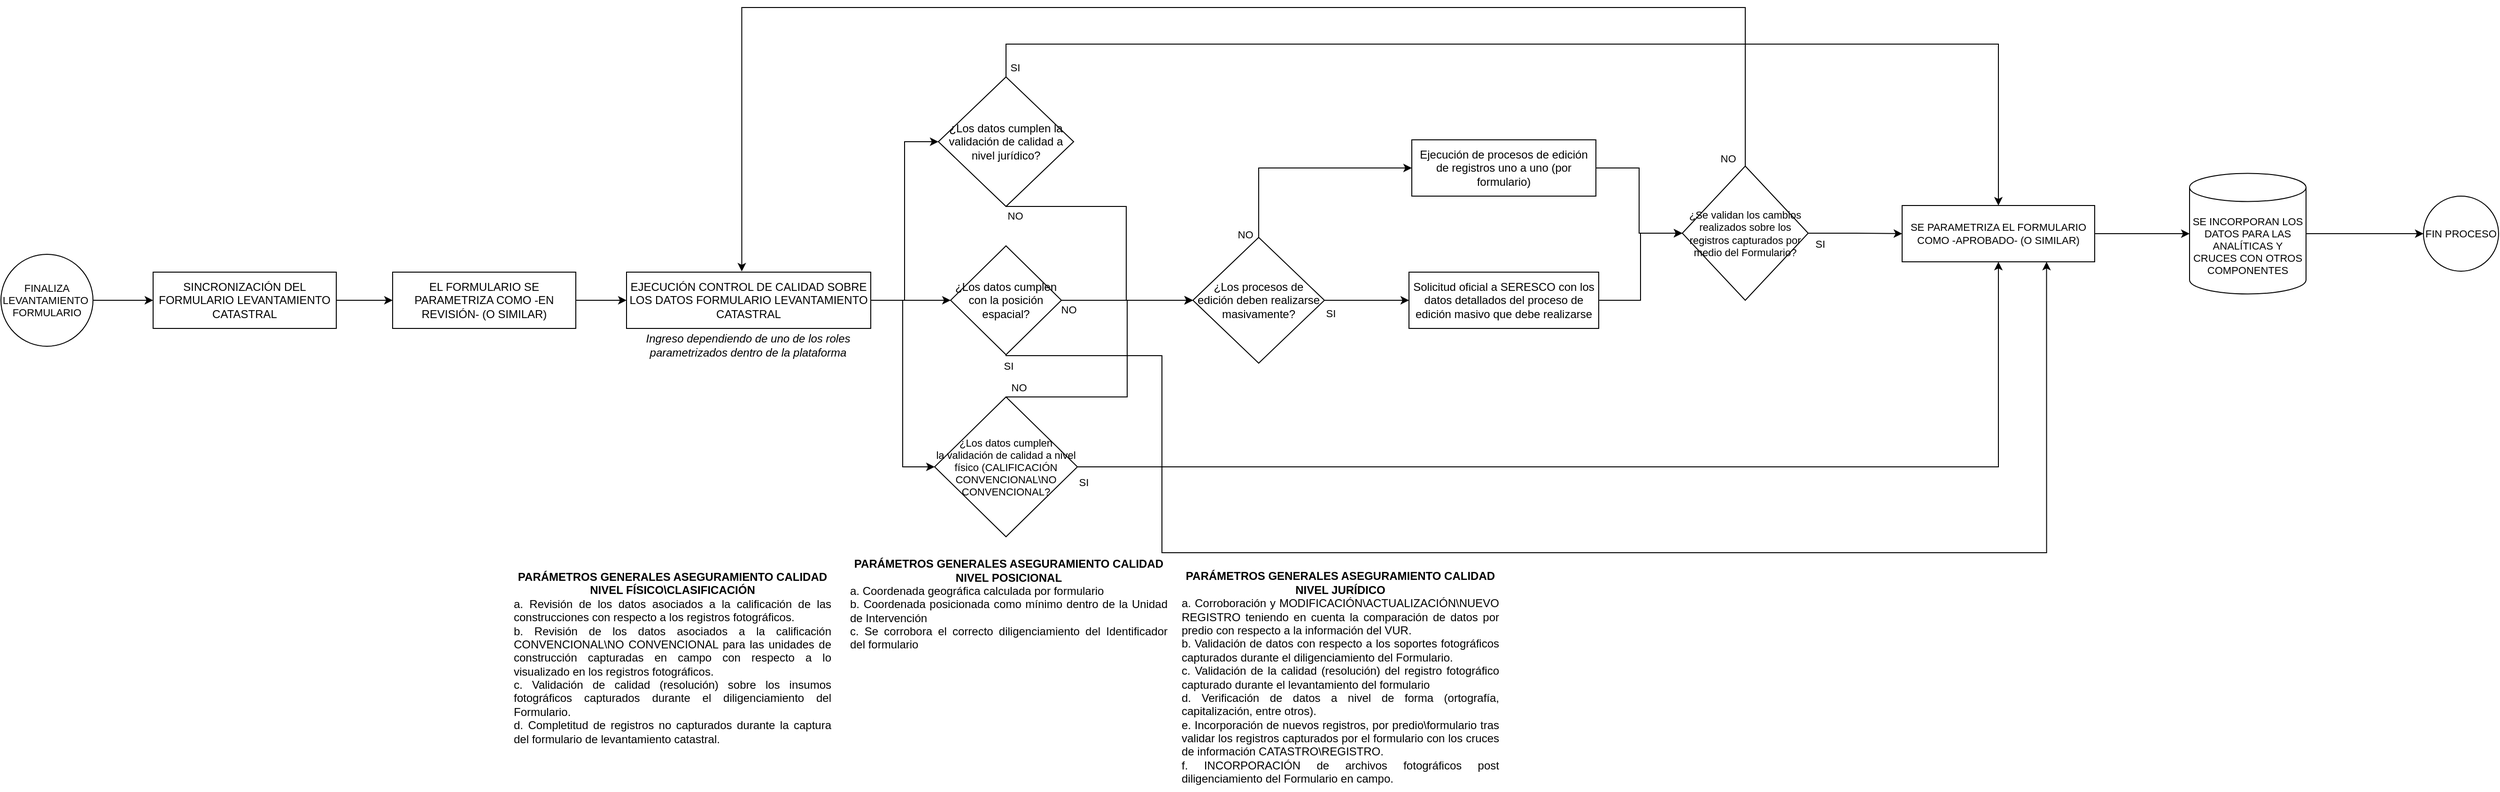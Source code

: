 <mxfile version="13.9.3" type="github">
  <diagram id="-2hV0M8G9xLFR0SR-_-U" name="Page-1">
    <mxGraphModel dx="4890" dy="2177" grid="0" gridSize="10" guides="1" tooltips="1" connect="1" arrows="1" fold="1" page="1" pageScale="1" pageWidth="827" pageHeight="1169" background="#ffffff" math="0" shadow="0">
      <root>
        <mxCell id="0" />
        <mxCell id="1" parent="0" />
        <mxCell id="RrE3iOBBxHXa1KL4GIw2-38" style="edgeStyle=orthogonalEdgeStyle;rounded=0;orthogonalLoop=1;jettySize=auto;html=1;fontSize=11;" edge="1" parent="1" source="RrE3iOBBxHXa1KL4GIw2-1" target="RrE3iOBBxHXa1KL4GIw2-37">
          <mxGeometry relative="1" as="geometry" />
        </mxCell>
        <mxCell id="RrE3iOBBxHXa1KL4GIw2-1" value="SINCRONIZACIÓN DEL FORMULARIO LEVANTAMIENTO CATASTRAL" style="rounded=0;whiteSpace=wrap;html=1;" vertex="1" parent="1">
          <mxGeometry x="-162" y="313" width="195" height="60" as="geometry" />
        </mxCell>
        <mxCell id="RrE3iOBBxHXa1KL4GIw2-13" style="edgeStyle=orthogonalEdgeStyle;rounded=0;orthogonalLoop=1;jettySize=auto;html=1;entryX=0;entryY=0.5;entryDx=0;entryDy=0;" edge="1" parent="1" source="RrE3iOBBxHXa1KL4GIw2-3" target="RrE3iOBBxHXa1KL4GIw2-4">
          <mxGeometry relative="1" as="geometry">
            <Array as="points">
              <mxPoint x="638" y="343" />
              <mxPoint x="638" y="174" />
            </Array>
          </mxGeometry>
        </mxCell>
        <mxCell id="RrE3iOBBxHXa1KL4GIw2-14" style="edgeStyle=orthogonalEdgeStyle;rounded=0;orthogonalLoop=1;jettySize=auto;html=1;entryX=0;entryY=0.5;entryDx=0;entryDy=0;" edge="1" parent="1" source="RrE3iOBBxHXa1KL4GIw2-3" target="RrE3iOBBxHXa1KL4GIw2-10">
          <mxGeometry relative="1" as="geometry" />
        </mxCell>
        <mxCell id="RrE3iOBBxHXa1KL4GIw2-15" style="edgeStyle=orthogonalEdgeStyle;rounded=0;orthogonalLoop=1;jettySize=auto;html=1;entryX=0;entryY=0.5;entryDx=0;entryDy=0;" edge="1" parent="1" source="RrE3iOBBxHXa1KL4GIw2-3" target="RrE3iOBBxHXa1KL4GIw2-5">
          <mxGeometry relative="1" as="geometry">
            <Array as="points">
              <mxPoint x="636" y="343" />
              <mxPoint x="636" y="521" />
            </Array>
          </mxGeometry>
        </mxCell>
        <mxCell id="RrE3iOBBxHXa1KL4GIw2-3" value="EJECUCIÓN CONTROL DE CALIDAD SOBRE LOS DATOS FORMULARIO LEVANTAMIENTO CATASTRAL" style="rounded=0;whiteSpace=wrap;html=1;" vertex="1" parent="1">
          <mxGeometry x="342" y="313" width="260" height="60" as="geometry" />
        </mxCell>
        <mxCell id="RrE3iOBBxHXa1KL4GIw2-18" style="edgeStyle=orthogonalEdgeStyle;rounded=0;orthogonalLoop=1;jettySize=auto;html=1;entryX=0;entryY=0.5;entryDx=0;entryDy=0;exitX=0.5;exitY=1;exitDx=0;exitDy=0;" edge="1" parent="1" source="RrE3iOBBxHXa1KL4GIw2-4" target="RrE3iOBBxHXa1KL4GIw2-17">
          <mxGeometry relative="1" as="geometry">
            <Array as="points">
              <mxPoint x="874" y="243" />
              <mxPoint x="874" y="343" />
            </Array>
          </mxGeometry>
        </mxCell>
        <mxCell id="RrE3iOBBxHXa1KL4GIw2-46" style="edgeStyle=orthogonalEdgeStyle;rounded=0;orthogonalLoop=1;jettySize=auto;html=1;entryX=0.5;entryY=0;entryDx=0;entryDy=0;fontSize=11;" edge="1" parent="1" source="RrE3iOBBxHXa1KL4GIw2-4" target="RrE3iOBBxHXa1KL4GIw2-40">
          <mxGeometry relative="1" as="geometry">
            <Array as="points">
              <mxPoint x="746" y="70" />
              <mxPoint x="1802" y="70" />
            </Array>
          </mxGeometry>
        </mxCell>
        <mxCell id="RrE3iOBBxHXa1KL4GIw2-4" value="¿Los datos cumplen la validación de calidad a nivel jurídico?" style="rhombus;whiteSpace=wrap;html=1;" vertex="1" parent="1">
          <mxGeometry x="674" y="105" width="144" height="138" as="geometry" />
        </mxCell>
        <mxCell id="RrE3iOBBxHXa1KL4GIw2-33" style="edgeStyle=orthogonalEdgeStyle;rounded=0;orthogonalLoop=1;jettySize=auto;html=1;entryX=0;entryY=0.5;entryDx=0;entryDy=0;fontSize=11;exitX=0.5;exitY=0;exitDx=0;exitDy=0;" edge="1" parent="1" source="RrE3iOBBxHXa1KL4GIw2-5" target="RrE3iOBBxHXa1KL4GIw2-17">
          <mxGeometry relative="1" as="geometry">
            <Array as="points">
              <mxPoint x="875" y="446" />
              <mxPoint x="875" y="343" />
            </Array>
          </mxGeometry>
        </mxCell>
        <mxCell id="RrE3iOBBxHXa1KL4GIw2-45" style="edgeStyle=orthogonalEdgeStyle;rounded=0;orthogonalLoop=1;jettySize=auto;html=1;fontSize=11;" edge="1" parent="1" source="RrE3iOBBxHXa1KL4GIw2-5" target="RrE3iOBBxHXa1KL4GIw2-40">
          <mxGeometry relative="1" as="geometry" />
        </mxCell>
        <mxCell id="RrE3iOBBxHXa1KL4GIw2-5" value="¿Los datos cumplen &lt;br style=&quot;font-size: 11px;&quot;&gt;la validación de calidad a nivel físico (CALIFICACIÓN&lt;br style=&quot;font-size: 11px;&quot;&gt;CONVENCIONAL\NO&lt;br style=&quot;font-size: 11px;&quot;&gt;CONVENCIONAL?" style="rhombus;whiteSpace=wrap;html=1;fontSize=11;" vertex="1" parent="1">
          <mxGeometry x="670" y="446" width="152" height="149" as="geometry" />
        </mxCell>
        <mxCell id="RrE3iOBBxHXa1KL4GIw2-8" value="&lt;b&gt;PARÁMETROS GENERALES ASEGURAMIENTO CALIDAD NIVEL JURÍDICO&lt;/b&gt;&lt;br&gt;&lt;div style=&quot;text-align: justify&quot;&gt;&lt;span&gt;a. Corroboración y MODIFICACIÓN\ACTUALIZACIÓN\NUEVO REGISTRO teniendo en cuenta la comparación de datos por predio con respecto a la información del VUR.&lt;/span&gt;&lt;/div&gt;&lt;div style=&quot;text-align: justify&quot;&gt;&lt;span&gt;b. Validación de datos con respecto a los soportes fotográficos capturados durante el diligenciamiento del Formulario.&lt;/span&gt;&lt;/div&gt;&lt;div style=&quot;text-align: justify&quot;&gt;&lt;span&gt;c. Validación de la calidad (resolución) del registro fotográfico capturado durante el levantamiento del formulario&lt;/span&gt;&lt;/div&gt;&lt;div style=&quot;text-align: justify&quot;&gt;&lt;span&gt;d. Verificación de datos a nivel de forma (ortografía, capitalización, entre otros).&lt;/span&gt;&lt;/div&gt;&lt;div style=&quot;text-align: justify&quot;&gt;&lt;span&gt;e. Incorporación de nuevos registros, por predio\formulario tras validar los registros capturados por el formulario con los cruces de información CATASTRO\REGISTRO.&lt;/span&gt;&lt;/div&gt;&lt;div style=&quot;text-align: justify&quot;&gt;&lt;span&gt;f. INCORPORACIÓN de archivos fotográficos post diligenciamiento del Formulario en campo.&lt;/span&gt;&lt;/div&gt;" style="text;html=1;strokeColor=none;fillColor=none;align=center;verticalAlign=middle;whiteSpace=wrap;rounded=0;" vertex="1" parent="1">
          <mxGeometry x="931.5" y="624" width="340" height="242" as="geometry" />
        </mxCell>
        <mxCell id="RrE3iOBBxHXa1KL4GIw2-9" value="&lt;b&gt;PARÁMETROS GENERALES ASEGURAMIENTO CALIDAD NIVEL FÍSICO\CLASIFICACIÓN&lt;/b&gt;&lt;br&gt;&lt;div style=&quot;text-align: justify&quot;&gt;&lt;span&gt;a. Revisión de los datos asociados a la calificación de las construcciones con respecto a los registros fotográficos.&lt;br&gt;&lt;/span&gt;&lt;/div&gt;&lt;div style=&quot;text-align: justify&quot;&gt;&lt;span&gt;b. Revisión de los datos asociados a la calificación CONVENCIONAL\NO CONVENCIONAL para las unidades de construcción capturadas en campo con respecto a lo visualizado en los registros fotográficos.&lt;/span&gt;&lt;/div&gt;&lt;div style=&quot;text-align: justify&quot;&gt;&lt;span&gt;c. Validación de calidad (resolución) sobre los insumos fotográficos capturados durante el diligenciamiento del Formulario.&lt;/span&gt;&lt;/div&gt;&lt;div style=&quot;text-align: justify&quot;&gt;&lt;span&gt;d. Completitud de registros no capturados durante la captura del formulario de levantamiento catastral.&lt;/span&gt;&lt;/div&gt;" style="text;html=1;strokeColor=none;fillColor=none;align=center;verticalAlign=middle;whiteSpace=wrap;rounded=0;" vertex="1" parent="1">
          <mxGeometry x="220.5" y="624" width="340" height="199" as="geometry" />
        </mxCell>
        <mxCell id="RrE3iOBBxHXa1KL4GIw2-19" style="edgeStyle=orthogonalEdgeStyle;rounded=0;orthogonalLoop=1;jettySize=auto;html=1;entryX=0;entryY=0.5;entryDx=0;entryDy=0;" edge="1" parent="1" source="RrE3iOBBxHXa1KL4GIw2-10" target="RrE3iOBBxHXa1KL4GIw2-17">
          <mxGeometry relative="1" as="geometry" />
        </mxCell>
        <mxCell id="RrE3iOBBxHXa1KL4GIw2-47" style="edgeStyle=orthogonalEdgeStyle;rounded=0;orthogonalLoop=1;jettySize=auto;html=1;entryX=0.75;entryY=1;entryDx=0;entryDy=0;fontSize=11;" edge="1" parent="1" source="RrE3iOBBxHXa1KL4GIw2-10" target="RrE3iOBBxHXa1KL4GIw2-40">
          <mxGeometry relative="1" as="geometry">
            <Array as="points">
              <mxPoint x="746" y="402" />
              <mxPoint x="912" y="402" />
              <mxPoint x="912" y="612" />
              <mxPoint x="1854" y="612" />
            </Array>
          </mxGeometry>
        </mxCell>
        <mxCell id="RrE3iOBBxHXa1KL4GIw2-10" value="¿Los datos cumplen con la posición espacial?" style="rhombus;whiteSpace=wrap;html=1;" vertex="1" parent="1">
          <mxGeometry x="687" y="285" width="118" height="116" as="geometry" />
        </mxCell>
        <mxCell id="RrE3iOBBxHXa1KL4GIw2-11" value="&lt;b&gt;PARÁMETROS GENERALES ASEGURAMIENTO CALIDAD NIVEL POSICIONAL&lt;/b&gt;&lt;br&gt;&lt;div style=&quot;text-align: justify&quot;&gt;&lt;span&gt;a. Coordenada geográfica calculada por formulario&lt;/span&gt;&lt;/div&gt;&lt;div style=&quot;text-align: justify&quot;&gt;&lt;span&gt;b. Coordenada posicionada como mínimo dentro de la Unidad de Intervención&lt;/span&gt;&lt;/div&gt;&lt;div style=&quot;text-align: justify&quot;&gt;c. Se corrobora el correcto diligenciamiento del Identificador del formulario&lt;/div&gt;" style="text;html=1;strokeColor=none;fillColor=none;align=center;verticalAlign=middle;whiteSpace=wrap;rounded=0;" vertex="1" parent="1">
          <mxGeometry x="578.5" y="624" width="340" height="86" as="geometry" />
        </mxCell>
        <mxCell id="RrE3iOBBxHXa1KL4GIw2-12" value="Ingreso dependiendo de uno de los roles parametrizados dentro de la plataforma" style="text;html=1;strokeColor=none;fillColor=none;align=center;verticalAlign=middle;whiteSpace=wrap;rounded=0;fontStyle=2" vertex="1" parent="1">
          <mxGeometry x="341" y="381" width="261" height="20" as="geometry" />
        </mxCell>
        <mxCell id="RrE3iOBBxHXa1KL4GIw2-36" style="edgeStyle=orthogonalEdgeStyle;rounded=0;orthogonalLoop=1;jettySize=auto;html=1;entryX=0;entryY=0.5;entryDx=0;entryDy=0;fontSize=11;" edge="1" parent="1" source="RrE3iOBBxHXa1KL4GIw2-16" target="RrE3iOBBxHXa1KL4GIw2-34">
          <mxGeometry relative="1" as="geometry" />
        </mxCell>
        <mxCell id="RrE3iOBBxHXa1KL4GIw2-16" value="Solicitud oficial a SERESCO con los datos detallados del proceso de edición masivo que debe realizarse" style="rounded=0;whiteSpace=wrap;html=1;" vertex="1" parent="1">
          <mxGeometry x="1175" y="313" width="202" height="60" as="geometry" />
        </mxCell>
        <mxCell id="RrE3iOBBxHXa1KL4GIw2-22" style="edgeStyle=orthogonalEdgeStyle;rounded=0;orthogonalLoop=1;jettySize=auto;html=1;entryX=0;entryY=0.5;entryDx=0;entryDy=0;fontSize=11;exitX=0.5;exitY=0;exitDx=0;exitDy=0;" edge="1" parent="1" source="RrE3iOBBxHXa1KL4GIw2-17" target="RrE3iOBBxHXa1KL4GIw2-21">
          <mxGeometry relative="1" as="geometry" />
        </mxCell>
        <mxCell id="RrE3iOBBxHXa1KL4GIw2-23" style="edgeStyle=orthogonalEdgeStyle;rounded=0;orthogonalLoop=1;jettySize=auto;html=1;fontSize=11;" edge="1" parent="1" source="RrE3iOBBxHXa1KL4GIw2-17" target="RrE3iOBBxHXa1KL4GIw2-16">
          <mxGeometry relative="1" as="geometry" />
        </mxCell>
        <mxCell id="RrE3iOBBxHXa1KL4GIw2-17" value="¿Los procesos de &lt;br&gt;edición deben realizarse masivamente?" style="rhombus;whiteSpace=wrap;html=1;" vertex="1" parent="1">
          <mxGeometry x="945" y="276" width="140" height="134" as="geometry" />
        </mxCell>
        <mxCell id="RrE3iOBBxHXa1KL4GIw2-35" style="edgeStyle=orthogonalEdgeStyle;rounded=0;orthogonalLoop=1;jettySize=auto;html=1;entryX=0;entryY=0.5;entryDx=0;entryDy=0;fontSize=11;" edge="1" parent="1" source="RrE3iOBBxHXa1KL4GIw2-21" target="RrE3iOBBxHXa1KL4GIw2-34">
          <mxGeometry relative="1" as="geometry" />
        </mxCell>
        <mxCell id="RrE3iOBBxHXa1KL4GIw2-21" value="Ejecución de procesos de edición de registros uno a uno (por formulario)" style="rounded=0;whiteSpace=wrap;html=1;fontSize=12;" vertex="1" parent="1">
          <mxGeometry x="1178" y="172" width="196" height="60" as="geometry" />
        </mxCell>
        <mxCell id="RrE3iOBBxHXa1KL4GIw2-24" value="SI" style="text;html=1;strokeColor=none;fillColor=none;align=center;verticalAlign=middle;whiteSpace=wrap;rounded=0;fontSize=11;" vertex="1" parent="1">
          <mxGeometry x="1072" y="347" width="40" height="20" as="geometry" />
        </mxCell>
        <mxCell id="RrE3iOBBxHXa1KL4GIw2-26" value="NO" style="text;html=1;strokeColor=none;fillColor=none;align=center;verticalAlign=middle;whiteSpace=wrap;rounded=0;fontSize=11;" vertex="1" parent="1">
          <mxGeometry x="981" y="263" width="40" height="20" as="geometry" />
        </mxCell>
        <mxCell id="RrE3iOBBxHXa1KL4GIw2-27" value="NO" style="text;html=1;strokeColor=none;fillColor=none;align=center;verticalAlign=middle;whiteSpace=wrap;rounded=0;fontSize=11;" vertex="1" parent="1">
          <mxGeometry x="736" y="243" width="40" height="20" as="geometry" />
        </mxCell>
        <mxCell id="RrE3iOBBxHXa1KL4GIw2-28" value="NO" style="text;html=1;strokeColor=none;fillColor=none;align=center;verticalAlign=middle;whiteSpace=wrap;rounded=0;fontSize=11;" vertex="1" parent="1">
          <mxGeometry x="793" y="343" width="40" height="20" as="geometry" />
        </mxCell>
        <mxCell id="RrE3iOBBxHXa1KL4GIw2-29" value="NO" style="text;html=1;strokeColor=none;fillColor=none;align=center;verticalAlign=middle;whiteSpace=wrap;rounded=0;fontSize=11;" vertex="1" parent="1">
          <mxGeometry x="740" y="426" width="40" height="20" as="geometry" />
        </mxCell>
        <mxCell id="RrE3iOBBxHXa1KL4GIw2-41" style="edgeStyle=orthogonalEdgeStyle;rounded=0;orthogonalLoop=1;jettySize=auto;html=1;entryX=0;entryY=0.5;entryDx=0;entryDy=0;fontSize=11;" edge="1" parent="1" source="RrE3iOBBxHXa1KL4GIw2-34" target="RrE3iOBBxHXa1KL4GIw2-40">
          <mxGeometry relative="1" as="geometry" />
        </mxCell>
        <mxCell id="RrE3iOBBxHXa1KL4GIw2-42" style="edgeStyle=orthogonalEdgeStyle;rounded=0;orthogonalLoop=1;jettySize=auto;html=1;entryX=0.472;entryY=-0.013;entryDx=0;entryDy=0;entryPerimeter=0;fontSize=11;" edge="1" parent="1" source="RrE3iOBBxHXa1KL4GIw2-34" target="RrE3iOBBxHXa1KL4GIw2-3">
          <mxGeometry relative="1" as="geometry">
            <Array as="points">
              <mxPoint x="1533" y="31" />
              <mxPoint x="465" y="31" />
            </Array>
          </mxGeometry>
        </mxCell>
        <mxCell id="RrE3iOBBxHXa1KL4GIw2-34" value="¿Se validan los cambios realizados sobre los registros capturados por medio del Formulario?" style="rhombus;whiteSpace=wrap;html=1;fontSize=11;" vertex="1" parent="1">
          <mxGeometry x="1466" y="200" width="134" height="143" as="geometry" />
        </mxCell>
        <mxCell id="RrE3iOBBxHXa1KL4GIw2-39" style="edgeStyle=orthogonalEdgeStyle;rounded=0;orthogonalLoop=1;jettySize=auto;html=1;entryX=0;entryY=0.5;entryDx=0;entryDy=0;fontSize=11;" edge="1" parent="1" source="RrE3iOBBxHXa1KL4GIw2-37" target="RrE3iOBBxHXa1KL4GIw2-3">
          <mxGeometry relative="1" as="geometry" />
        </mxCell>
        <mxCell id="RrE3iOBBxHXa1KL4GIw2-37" value="EL FORMULARIO SE PARAMETRIZA COMO -EN REVISIÓN- (O SIMILAR)" style="rounded=0;whiteSpace=wrap;html=1;" vertex="1" parent="1">
          <mxGeometry x="93" y="313" width="195" height="60" as="geometry" />
        </mxCell>
        <mxCell id="RrE3iOBBxHXa1KL4GIw2-57" style="edgeStyle=orthogonalEdgeStyle;rounded=0;orthogonalLoop=1;jettySize=auto;html=1;entryX=0;entryY=0.5;entryDx=0;entryDy=0;entryPerimeter=0;fontSize=11;" edge="1" parent="1" source="RrE3iOBBxHXa1KL4GIw2-40" target="RrE3iOBBxHXa1KL4GIw2-56">
          <mxGeometry relative="1" as="geometry" />
        </mxCell>
        <mxCell id="RrE3iOBBxHXa1KL4GIw2-40" value="SE PARAMETRIZA EL FORMULARIO COMO -APROBADO- (O SIMILAR)" style="rounded=0;whiteSpace=wrap;html=1;fontSize=11;" vertex="1" parent="1">
          <mxGeometry x="1700" y="242" width="205" height="60" as="geometry" />
        </mxCell>
        <mxCell id="RrE3iOBBxHXa1KL4GIw2-43" value="NO" style="text;html=1;strokeColor=none;fillColor=none;align=center;verticalAlign=middle;whiteSpace=wrap;rounded=0;fontSize=11;" vertex="1" parent="1">
          <mxGeometry x="1495" y="182" width="40" height="20" as="geometry" />
        </mxCell>
        <mxCell id="RrE3iOBBxHXa1KL4GIw2-44" value="SI" style="text;html=1;strokeColor=none;fillColor=none;align=center;verticalAlign=middle;whiteSpace=wrap;rounded=0;fontSize=11;" vertex="1" parent="1">
          <mxGeometry x="1593" y="273" width="40" height="20" as="geometry" />
        </mxCell>
        <mxCell id="RrE3iOBBxHXa1KL4GIw2-48" value="SI" style="text;html=1;strokeColor=none;fillColor=none;align=center;verticalAlign=middle;whiteSpace=wrap;rounded=0;fontSize=11;" vertex="1" parent="1">
          <mxGeometry x="736" y="85" width="40" height="20" as="geometry" />
        </mxCell>
        <mxCell id="RrE3iOBBxHXa1KL4GIw2-49" value="SI" style="text;html=1;strokeColor=none;fillColor=none;align=center;verticalAlign=middle;whiteSpace=wrap;rounded=0;fontSize=11;" vertex="1" parent="1">
          <mxGeometry x="728.5" y="403" width="40" height="20" as="geometry" />
        </mxCell>
        <mxCell id="RrE3iOBBxHXa1KL4GIw2-50" value="SI" style="text;html=1;strokeColor=none;fillColor=none;align=center;verticalAlign=middle;whiteSpace=wrap;rounded=0;fontSize=11;" vertex="1" parent="1">
          <mxGeometry x="809" y="527" width="40" height="20" as="geometry" />
        </mxCell>
        <mxCell id="RrE3iOBBxHXa1KL4GIw2-54" style="edgeStyle=orthogonalEdgeStyle;rounded=0;orthogonalLoop=1;jettySize=auto;html=1;entryX=0;entryY=0.5;entryDx=0;entryDy=0;fontSize=11;" edge="1" parent="1" source="RrE3iOBBxHXa1KL4GIw2-53" target="RrE3iOBBxHXa1KL4GIw2-1">
          <mxGeometry relative="1" as="geometry" />
        </mxCell>
        <mxCell id="RrE3iOBBxHXa1KL4GIw2-53" value="FINALIZA LEVANTAMIENTO&amp;nbsp;&lt;br&gt;FORMULARIO" style="ellipse;whiteSpace=wrap;html=1;aspect=fixed;fontSize=11;" vertex="1" parent="1">
          <mxGeometry x="-324" y="294" width="98" height="98" as="geometry" />
        </mxCell>
        <mxCell id="RrE3iOBBxHXa1KL4GIw2-59" style="edgeStyle=orthogonalEdgeStyle;rounded=0;orthogonalLoop=1;jettySize=auto;html=1;fontSize=11;" edge="1" parent="1" source="RrE3iOBBxHXa1KL4GIw2-56" target="RrE3iOBBxHXa1KL4GIw2-58">
          <mxGeometry relative="1" as="geometry" />
        </mxCell>
        <mxCell id="RrE3iOBBxHXa1KL4GIw2-56" value="SE INCORPORAN LOS DATOS PARA LAS ANALÍTICAS Y CRUCES CON OTROS COMPONENTES" style="shape=cylinder3;whiteSpace=wrap;html=1;boundedLbl=1;backgroundOutline=1;size=15;fontSize=11;" vertex="1" parent="1">
          <mxGeometry x="2006" y="207.75" width="124" height="128.5" as="geometry" />
        </mxCell>
        <mxCell id="RrE3iOBBxHXa1KL4GIw2-58" value="FIN PROCESO" style="ellipse;whiteSpace=wrap;html=1;aspect=fixed;fontSize=11;" vertex="1" parent="1">
          <mxGeometry x="2255" y="232" width="80" height="80" as="geometry" />
        </mxCell>
      </root>
    </mxGraphModel>
  </diagram>
</mxfile>
